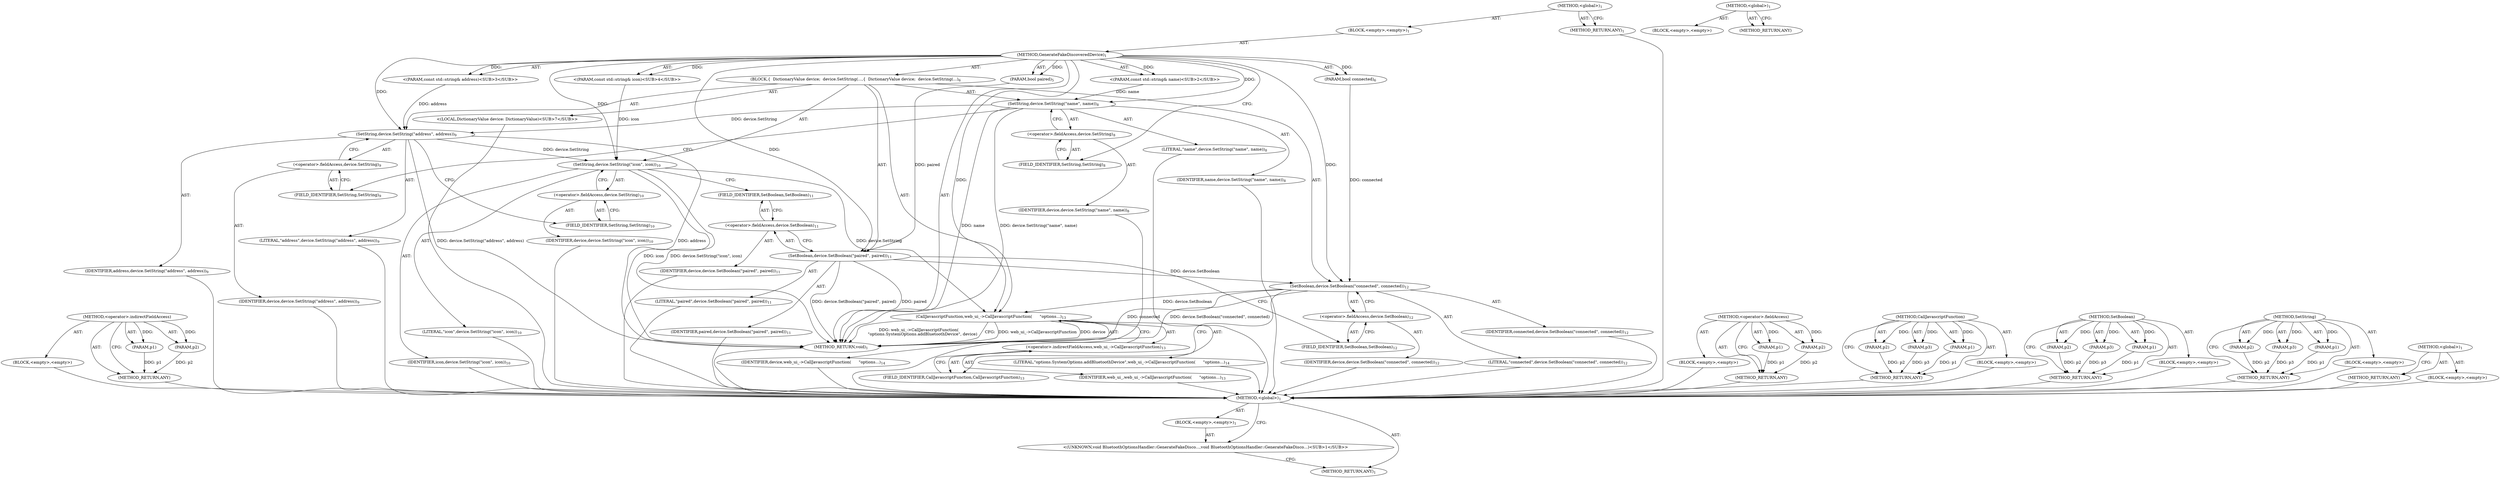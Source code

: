 digraph "&lt;global&gt;" {
vulnerable_106 [label=<(METHOD,&lt;operator&gt;.indirectFieldAccess)>];
vulnerable_107 [label=<(PARAM,p1)>];
vulnerable_108 [label=<(PARAM,p2)>];
vulnerable_109 [label=<(BLOCK,&lt;empty&gt;,&lt;empty&gt;)>];
vulnerable_110 [label=<(METHOD_RETURN,ANY)>];
vulnerable_6 [label=<(METHOD,&lt;global&gt;)<SUB>1</SUB>>];
vulnerable_7 [label=<(BLOCK,&lt;empty&gt;,&lt;empty&gt;)<SUB>1</SUB>>];
vulnerable_8 [label=<(METHOD,GenerateFakeDiscoveredDevice)<SUB>1</SUB>>];
vulnerable_9 [label="<(PARAM,const std::string&amp; name)<SUB>2</SUB>>"];
vulnerable_10 [label="<(PARAM,const std::string&amp; address)<SUB>3</SUB>>"];
vulnerable_11 [label="<(PARAM,const std::string&amp; icon)<SUB>4</SUB>>"];
vulnerable_12 [label=<(PARAM,bool paired)<SUB>5</SUB>>];
vulnerable_13 [label=<(PARAM,bool connected)<SUB>6</SUB>>];
vulnerable_14 [label=<(BLOCK,{
  DictionaryValue device;
  device.SetString(...,{
  DictionaryValue device;
  device.SetString(...)<SUB>6</SUB>>];
vulnerable_15 [label="<(LOCAL,DictionaryValue device: DictionaryValue)<SUB>7</SUB>>"];
vulnerable_16 [label=<(SetString,device.SetString(&quot;name&quot;, name))<SUB>8</SUB>>];
vulnerable_17 [label=<(&lt;operator&gt;.fieldAccess,device.SetString)<SUB>8</SUB>>];
vulnerable_18 [label=<(IDENTIFIER,device,device.SetString(&quot;name&quot;, name))<SUB>8</SUB>>];
vulnerable_19 [label=<(FIELD_IDENTIFIER,SetString,SetString)<SUB>8</SUB>>];
vulnerable_20 [label=<(LITERAL,&quot;name&quot;,device.SetString(&quot;name&quot;, name))<SUB>8</SUB>>];
vulnerable_21 [label=<(IDENTIFIER,name,device.SetString(&quot;name&quot;, name))<SUB>8</SUB>>];
vulnerable_22 [label=<(SetString,device.SetString(&quot;address&quot;, address))<SUB>9</SUB>>];
vulnerable_23 [label=<(&lt;operator&gt;.fieldAccess,device.SetString)<SUB>9</SUB>>];
vulnerable_24 [label=<(IDENTIFIER,device,device.SetString(&quot;address&quot;, address))<SUB>9</SUB>>];
vulnerable_25 [label=<(FIELD_IDENTIFIER,SetString,SetString)<SUB>9</SUB>>];
vulnerable_26 [label=<(LITERAL,&quot;address&quot;,device.SetString(&quot;address&quot;, address))<SUB>9</SUB>>];
vulnerable_27 [label=<(IDENTIFIER,address,device.SetString(&quot;address&quot;, address))<SUB>9</SUB>>];
vulnerable_28 [label=<(SetString,device.SetString(&quot;icon&quot;, icon))<SUB>10</SUB>>];
vulnerable_29 [label=<(&lt;operator&gt;.fieldAccess,device.SetString)<SUB>10</SUB>>];
vulnerable_30 [label=<(IDENTIFIER,device,device.SetString(&quot;icon&quot;, icon))<SUB>10</SUB>>];
vulnerable_31 [label=<(FIELD_IDENTIFIER,SetString,SetString)<SUB>10</SUB>>];
vulnerable_32 [label=<(LITERAL,&quot;icon&quot;,device.SetString(&quot;icon&quot;, icon))<SUB>10</SUB>>];
vulnerable_33 [label=<(IDENTIFIER,icon,device.SetString(&quot;icon&quot;, icon))<SUB>10</SUB>>];
vulnerable_34 [label=<(SetBoolean,device.SetBoolean(&quot;paired&quot;, paired))<SUB>11</SUB>>];
vulnerable_35 [label=<(&lt;operator&gt;.fieldAccess,device.SetBoolean)<SUB>11</SUB>>];
vulnerable_36 [label=<(IDENTIFIER,device,device.SetBoolean(&quot;paired&quot;, paired))<SUB>11</SUB>>];
vulnerable_37 [label=<(FIELD_IDENTIFIER,SetBoolean,SetBoolean)<SUB>11</SUB>>];
vulnerable_38 [label=<(LITERAL,&quot;paired&quot;,device.SetBoolean(&quot;paired&quot;, paired))<SUB>11</SUB>>];
vulnerable_39 [label=<(IDENTIFIER,paired,device.SetBoolean(&quot;paired&quot;, paired))<SUB>11</SUB>>];
vulnerable_40 [label=<(SetBoolean,device.SetBoolean(&quot;connected&quot;, connected))<SUB>12</SUB>>];
vulnerable_41 [label=<(&lt;operator&gt;.fieldAccess,device.SetBoolean)<SUB>12</SUB>>];
vulnerable_42 [label=<(IDENTIFIER,device,device.SetBoolean(&quot;connected&quot;, connected))<SUB>12</SUB>>];
vulnerable_43 [label=<(FIELD_IDENTIFIER,SetBoolean,SetBoolean)<SUB>12</SUB>>];
vulnerable_44 [label=<(LITERAL,&quot;connected&quot;,device.SetBoolean(&quot;connected&quot;, connected))<SUB>12</SUB>>];
vulnerable_45 [label=<(IDENTIFIER,connected,device.SetBoolean(&quot;connected&quot;, connected))<SUB>12</SUB>>];
vulnerable_46 [label=<(CallJavascriptFunction,web_ui_-&gt;CallJavascriptFunction(
      &quot;options...)<SUB>13</SUB>>];
vulnerable_47 [label=<(&lt;operator&gt;.indirectFieldAccess,web_ui_-&gt;CallJavascriptFunction)<SUB>13</SUB>>];
vulnerable_48 [label=<(IDENTIFIER,web_ui_,web_ui_-&gt;CallJavascriptFunction(
      &quot;options...)<SUB>13</SUB>>];
vulnerable_49 [label=<(FIELD_IDENTIFIER,CallJavascriptFunction,CallJavascriptFunction)<SUB>13</SUB>>];
vulnerable_50 [label=<(LITERAL,&quot;options.SystemOptions.addBluetoothDevice&quot;,web_ui_-&gt;CallJavascriptFunction(
      &quot;options...)<SUB>14</SUB>>];
vulnerable_51 [label=<(IDENTIFIER,device,web_ui_-&gt;CallJavascriptFunction(
      &quot;options...)<SUB>14</SUB>>];
vulnerable_52 [label=<(METHOD_RETURN,void)<SUB>1</SUB>>];
vulnerable_54 [label=<(METHOD_RETURN,ANY)<SUB>1</SUB>>];
vulnerable_89 [label=<(METHOD,&lt;operator&gt;.fieldAccess)>];
vulnerable_90 [label=<(PARAM,p1)>];
vulnerable_91 [label=<(PARAM,p2)>];
vulnerable_92 [label=<(BLOCK,&lt;empty&gt;,&lt;empty&gt;)>];
vulnerable_93 [label=<(METHOD_RETURN,ANY)>];
vulnerable_100 [label=<(METHOD,CallJavascriptFunction)>];
vulnerable_101 [label=<(PARAM,p1)>];
vulnerable_102 [label=<(PARAM,p2)>];
vulnerable_103 [label=<(PARAM,p3)>];
vulnerable_104 [label=<(BLOCK,&lt;empty&gt;,&lt;empty&gt;)>];
vulnerable_105 [label=<(METHOD_RETURN,ANY)>];
vulnerable_94 [label=<(METHOD,SetBoolean)>];
vulnerable_95 [label=<(PARAM,p1)>];
vulnerable_96 [label=<(PARAM,p2)>];
vulnerable_97 [label=<(PARAM,p3)>];
vulnerable_98 [label=<(BLOCK,&lt;empty&gt;,&lt;empty&gt;)>];
vulnerable_99 [label=<(METHOD_RETURN,ANY)>];
vulnerable_83 [label=<(METHOD,SetString)>];
vulnerable_84 [label=<(PARAM,p1)>];
vulnerable_85 [label=<(PARAM,p2)>];
vulnerable_86 [label=<(PARAM,p3)>];
vulnerable_87 [label=<(BLOCK,&lt;empty&gt;,&lt;empty&gt;)>];
vulnerable_88 [label=<(METHOD_RETURN,ANY)>];
vulnerable_77 [label=<(METHOD,&lt;global&gt;)<SUB>1</SUB>>];
vulnerable_78 [label=<(BLOCK,&lt;empty&gt;,&lt;empty&gt;)>];
vulnerable_79 [label=<(METHOD_RETURN,ANY)>];
fixed_6 [label=<(METHOD,&lt;global&gt;)<SUB>1</SUB>>];
fixed_7 [label=<(BLOCK,&lt;empty&gt;,&lt;empty&gt;)<SUB>1</SUB>>];
fixed_8 [label="<(UNKNOWN,void BluetoothOptionsHandler::GenerateFakeDisco...,void BluetoothOptionsHandler::GenerateFakeDisco...)<SUB>1</SUB>>"];
fixed_9 [label=<(METHOD_RETURN,ANY)<SUB>1</SUB>>];
fixed_14 [label=<(METHOD,&lt;global&gt;)<SUB>1</SUB>>];
fixed_15 [label=<(BLOCK,&lt;empty&gt;,&lt;empty&gt;)>];
fixed_16 [label=<(METHOD_RETURN,ANY)>];
vulnerable_106 -> vulnerable_107  [key=0, label="AST: "];
vulnerable_106 -> vulnerable_107  [key=1, label="DDG: "];
vulnerable_106 -> vulnerable_109  [key=0, label="AST: "];
vulnerable_106 -> vulnerable_108  [key=0, label="AST: "];
vulnerable_106 -> vulnerable_108  [key=1, label="DDG: "];
vulnerable_106 -> vulnerable_110  [key=0, label="AST: "];
vulnerable_106 -> vulnerable_110  [key=1, label="CFG: "];
vulnerable_107 -> vulnerable_110  [key=0, label="DDG: p1"];
vulnerable_108 -> vulnerable_110  [key=0, label="DDG: p2"];
vulnerable_109 -> fixed_6  [key=0];
vulnerable_110 -> fixed_6  [key=0];
vulnerable_6 -> vulnerable_7  [key=0, label="AST: "];
vulnerable_6 -> vulnerable_54  [key=0, label="AST: "];
vulnerable_6 -> vulnerable_54  [key=1, label="CFG: "];
vulnerable_7 -> vulnerable_8  [key=0, label="AST: "];
vulnerable_8 -> vulnerable_9  [key=0, label="AST: "];
vulnerable_8 -> vulnerable_9  [key=1, label="DDG: "];
vulnerable_8 -> vulnerable_10  [key=0, label="AST: "];
vulnerable_8 -> vulnerable_10  [key=1, label="DDG: "];
vulnerable_8 -> vulnerable_11  [key=0, label="AST: "];
vulnerable_8 -> vulnerable_11  [key=1, label="DDG: "];
vulnerable_8 -> vulnerable_12  [key=0, label="AST: "];
vulnerable_8 -> vulnerable_12  [key=1, label="DDG: "];
vulnerable_8 -> vulnerable_13  [key=0, label="AST: "];
vulnerable_8 -> vulnerable_13  [key=1, label="DDG: "];
vulnerable_8 -> vulnerable_14  [key=0, label="AST: "];
vulnerable_8 -> vulnerable_52  [key=0, label="AST: "];
vulnerable_8 -> vulnerable_19  [key=0, label="CFG: "];
vulnerable_8 -> vulnerable_16  [key=0, label="DDG: "];
vulnerable_8 -> vulnerable_22  [key=0, label="DDG: "];
vulnerable_8 -> vulnerable_28  [key=0, label="DDG: "];
vulnerable_8 -> vulnerable_34  [key=0, label="DDG: "];
vulnerable_8 -> vulnerable_40  [key=0, label="DDG: "];
vulnerable_8 -> vulnerable_46  [key=0, label="DDG: "];
vulnerable_9 -> vulnerable_16  [key=0, label="DDG: name"];
vulnerable_10 -> vulnerable_22  [key=0, label="DDG: address"];
vulnerable_11 -> vulnerable_28  [key=0, label="DDG: icon"];
vulnerable_12 -> vulnerable_34  [key=0, label="DDG: paired"];
vulnerable_13 -> vulnerable_40  [key=0, label="DDG: connected"];
vulnerable_14 -> vulnerable_15  [key=0, label="AST: "];
vulnerable_14 -> vulnerable_16  [key=0, label="AST: "];
vulnerable_14 -> vulnerable_22  [key=0, label="AST: "];
vulnerable_14 -> vulnerable_28  [key=0, label="AST: "];
vulnerable_14 -> vulnerable_34  [key=0, label="AST: "];
vulnerable_14 -> vulnerable_40  [key=0, label="AST: "];
vulnerable_14 -> vulnerable_46  [key=0, label="AST: "];
vulnerable_15 -> fixed_6  [key=0];
vulnerable_16 -> vulnerable_17  [key=0, label="AST: "];
vulnerable_16 -> vulnerable_20  [key=0, label="AST: "];
vulnerable_16 -> vulnerable_21  [key=0, label="AST: "];
vulnerable_16 -> vulnerable_25  [key=0, label="CFG: "];
vulnerable_16 -> vulnerable_52  [key=0, label="DDG: name"];
vulnerable_16 -> vulnerable_52  [key=1, label="DDG: device.SetString(&quot;name&quot;, name)"];
vulnerable_16 -> vulnerable_22  [key=0, label="DDG: device.SetString"];
vulnerable_17 -> vulnerable_18  [key=0, label="AST: "];
vulnerable_17 -> vulnerable_19  [key=0, label="AST: "];
vulnerable_17 -> vulnerable_16  [key=0, label="CFG: "];
vulnerable_18 -> fixed_6  [key=0];
vulnerable_19 -> vulnerable_17  [key=0, label="CFG: "];
vulnerable_20 -> fixed_6  [key=0];
vulnerable_21 -> fixed_6  [key=0];
vulnerable_22 -> vulnerable_23  [key=0, label="AST: "];
vulnerable_22 -> vulnerable_26  [key=0, label="AST: "];
vulnerable_22 -> vulnerable_27  [key=0, label="AST: "];
vulnerable_22 -> vulnerable_31  [key=0, label="CFG: "];
vulnerable_22 -> vulnerable_52  [key=0, label="DDG: address"];
vulnerable_22 -> vulnerable_52  [key=1, label="DDG: device.SetString(&quot;address&quot;, address)"];
vulnerable_22 -> vulnerable_28  [key=0, label="DDG: device.SetString"];
vulnerable_23 -> vulnerable_24  [key=0, label="AST: "];
vulnerable_23 -> vulnerable_25  [key=0, label="AST: "];
vulnerable_23 -> vulnerable_22  [key=0, label="CFG: "];
vulnerable_24 -> fixed_6  [key=0];
vulnerable_25 -> vulnerable_23  [key=0, label="CFG: "];
vulnerable_26 -> fixed_6  [key=0];
vulnerable_27 -> fixed_6  [key=0];
vulnerable_28 -> vulnerable_29  [key=0, label="AST: "];
vulnerable_28 -> vulnerable_32  [key=0, label="AST: "];
vulnerable_28 -> vulnerable_33  [key=0, label="AST: "];
vulnerable_28 -> vulnerable_37  [key=0, label="CFG: "];
vulnerable_28 -> vulnerable_52  [key=0, label="DDG: icon"];
vulnerable_28 -> vulnerable_52  [key=1, label="DDG: device.SetString(&quot;icon&quot;, icon)"];
vulnerable_28 -> vulnerable_46  [key=0, label="DDG: device.SetString"];
vulnerable_29 -> vulnerable_30  [key=0, label="AST: "];
vulnerable_29 -> vulnerable_31  [key=0, label="AST: "];
vulnerable_29 -> vulnerable_28  [key=0, label="CFG: "];
vulnerable_30 -> fixed_6  [key=0];
vulnerable_31 -> vulnerable_29  [key=0, label="CFG: "];
vulnerable_32 -> fixed_6  [key=0];
vulnerable_33 -> fixed_6  [key=0];
vulnerable_34 -> vulnerable_35  [key=0, label="AST: "];
vulnerable_34 -> vulnerable_38  [key=0, label="AST: "];
vulnerable_34 -> vulnerable_39  [key=0, label="AST: "];
vulnerable_34 -> vulnerable_43  [key=0, label="CFG: "];
vulnerable_34 -> vulnerable_52  [key=0, label="DDG: paired"];
vulnerable_34 -> vulnerable_52  [key=1, label="DDG: device.SetBoolean(&quot;paired&quot;, paired)"];
vulnerable_34 -> vulnerable_40  [key=0, label="DDG: device.SetBoolean"];
vulnerable_35 -> vulnerable_36  [key=0, label="AST: "];
vulnerable_35 -> vulnerable_37  [key=0, label="AST: "];
vulnerable_35 -> vulnerable_34  [key=0, label="CFG: "];
vulnerable_36 -> fixed_6  [key=0];
vulnerable_37 -> vulnerable_35  [key=0, label="CFG: "];
vulnerable_38 -> fixed_6  [key=0];
vulnerable_39 -> fixed_6  [key=0];
vulnerable_40 -> vulnerable_41  [key=0, label="AST: "];
vulnerable_40 -> vulnerable_44  [key=0, label="AST: "];
vulnerable_40 -> vulnerable_45  [key=0, label="AST: "];
vulnerable_40 -> vulnerable_49  [key=0, label="CFG: "];
vulnerable_40 -> vulnerable_52  [key=0, label="DDG: connected"];
vulnerable_40 -> vulnerable_52  [key=1, label="DDG: device.SetBoolean(&quot;connected&quot;, connected)"];
vulnerable_40 -> vulnerable_46  [key=0, label="DDG: device.SetBoolean"];
vulnerable_41 -> vulnerable_42  [key=0, label="AST: "];
vulnerable_41 -> vulnerable_43  [key=0, label="AST: "];
vulnerable_41 -> vulnerable_40  [key=0, label="CFG: "];
vulnerable_42 -> fixed_6  [key=0];
vulnerable_43 -> vulnerable_41  [key=0, label="CFG: "];
vulnerable_44 -> fixed_6  [key=0];
vulnerable_45 -> fixed_6  [key=0];
vulnerable_46 -> vulnerable_47  [key=0, label="AST: "];
vulnerable_46 -> vulnerable_50  [key=0, label="AST: "];
vulnerable_46 -> vulnerable_51  [key=0, label="AST: "];
vulnerable_46 -> vulnerable_52  [key=0, label="CFG: "];
vulnerable_46 -> vulnerable_52  [key=1, label="DDG: web_ui_-&gt;CallJavascriptFunction"];
vulnerable_46 -> vulnerable_52  [key=2, label="DDG: device"];
vulnerable_46 -> vulnerable_52  [key=3, label="DDG: web_ui_-&gt;CallJavascriptFunction(
      &quot;options.SystemOptions.addBluetoothDevice&quot;, device)"];
vulnerable_47 -> vulnerable_48  [key=0, label="AST: "];
vulnerable_47 -> vulnerable_49  [key=0, label="AST: "];
vulnerable_47 -> vulnerable_46  [key=0, label="CFG: "];
vulnerable_48 -> fixed_6  [key=0];
vulnerable_49 -> vulnerable_47  [key=0, label="CFG: "];
vulnerable_50 -> fixed_6  [key=0];
vulnerable_51 -> fixed_6  [key=0];
vulnerable_52 -> fixed_6  [key=0];
vulnerable_54 -> fixed_6  [key=0];
vulnerable_89 -> vulnerable_90  [key=0, label="AST: "];
vulnerable_89 -> vulnerable_90  [key=1, label="DDG: "];
vulnerable_89 -> vulnerable_92  [key=0, label="AST: "];
vulnerable_89 -> vulnerable_91  [key=0, label="AST: "];
vulnerable_89 -> vulnerable_91  [key=1, label="DDG: "];
vulnerable_89 -> vulnerable_93  [key=0, label="AST: "];
vulnerable_89 -> vulnerable_93  [key=1, label="CFG: "];
vulnerable_90 -> vulnerable_93  [key=0, label="DDG: p1"];
vulnerable_91 -> vulnerable_93  [key=0, label="DDG: p2"];
vulnerable_92 -> fixed_6  [key=0];
vulnerable_93 -> fixed_6  [key=0];
vulnerable_100 -> vulnerable_101  [key=0, label="AST: "];
vulnerable_100 -> vulnerable_101  [key=1, label="DDG: "];
vulnerable_100 -> vulnerable_104  [key=0, label="AST: "];
vulnerable_100 -> vulnerable_102  [key=0, label="AST: "];
vulnerable_100 -> vulnerable_102  [key=1, label="DDG: "];
vulnerable_100 -> vulnerable_105  [key=0, label="AST: "];
vulnerable_100 -> vulnerable_105  [key=1, label="CFG: "];
vulnerable_100 -> vulnerable_103  [key=0, label="AST: "];
vulnerable_100 -> vulnerable_103  [key=1, label="DDG: "];
vulnerable_101 -> vulnerable_105  [key=0, label="DDG: p1"];
vulnerable_102 -> vulnerable_105  [key=0, label="DDG: p2"];
vulnerable_103 -> vulnerable_105  [key=0, label="DDG: p3"];
vulnerable_104 -> fixed_6  [key=0];
vulnerable_105 -> fixed_6  [key=0];
vulnerable_94 -> vulnerable_95  [key=0, label="AST: "];
vulnerable_94 -> vulnerable_95  [key=1, label="DDG: "];
vulnerable_94 -> vulnerable_98  [key=0, label="AST: "];
vulnerable_94 -> vulnerable_96  [key=0, label="AST: "];
vulnerable_94 -> vulnerable_96  [key=1, label="DDG: "];
vulnerable_94 -> vulnerable_99  [key=0, label="AST: "];
vulnerable_94 -> vulnerable_99  [key=1, label="CFG: "];
vulnerable_94 -> vulnerable_97  [key=0, label="AST: "];
vulnerable_94 -> vulnerable_97  [key=1, label="DDG: "];
vulnerable_95 -> vulnerable_99  [key=0, label="DDG: p1"];
vulnerable_96 -> vulnerable_99  [key=0, label="DDG: p2"];
vulnerable_97 -> vulnerable_99  [key=0, label="DDG: p3"];
vulnerable_98 -> fixed_6  [key=0];
vulnerable_99 -> fixed_6  [key=0];
vulnerable_83 -> vulnerable_84  [key=0, label="AST: "];
vulnerable_83 -> vulnerable_84  [key=1, label="DDG: "];
vulnerable_83 -> vulnerable_87  [key=0, label="AST: "];
vulnerable_83 -> vulnerable_85  [key=0, label="AST: "];
vulnerable_83 -> vulnerable_85  [key=1, label="DDG: "];
vulnerable_83 -> vulnerable_88  [key=0, label="AST: "];
vulnerable_83 -> vulnerable_88  [key=1, label="CFG: "];
vulnerable_83 -> vulnerable_86  [key=0, label="AST: "];
vulnerable_83 -> vulnerable_86  [key=1, label="DDG: "];
vulnerable_84 -> vulnerable_88  [key=0, label="DDG: p1"];
vulnerable_85 -> vulnerable_88  [key=0, label="DDG: p2"];
vulnerable_86 -> vulnerable_88  [key=0, label="DDG: p3"];
vulnerable_87 -> fixed_6  [key=0];
vulnerable_88 -> fixed_6  [key=0];
vulnerable_77 -> vulnerable_78  [key=0, label="AST: "];
vulnerable_77 -> vulnerable_79  [key=0, label="AST: "];
vulnerable_77 -> vulnerable_79  [key=1, label="CFG: "];
vulnerable_78 -> fixed_6  [key=0];
vulnerable_79 -> fixed_6  [key=0];
fixed_6 -> fixed_7  [key=0, label="AST: "];
fixed_6 -> fixed_9  [key=0, label="AST: "];
fixed_6 -> fixed_8  [key=0, label="CFG: "];
fixed_7 -> fixed_8  [key=0, label="AST: "];
fixed_8 -> fixed_9  [key=0, label="CFG: "];
fixed_14 -> fixed_15  [key=0, label="AST: "];
fixed_14 -> fixed_16  [key=0, label="AST: "];
fixed_14 -> fixed_16  [key=1, label="CFG: "];
}
